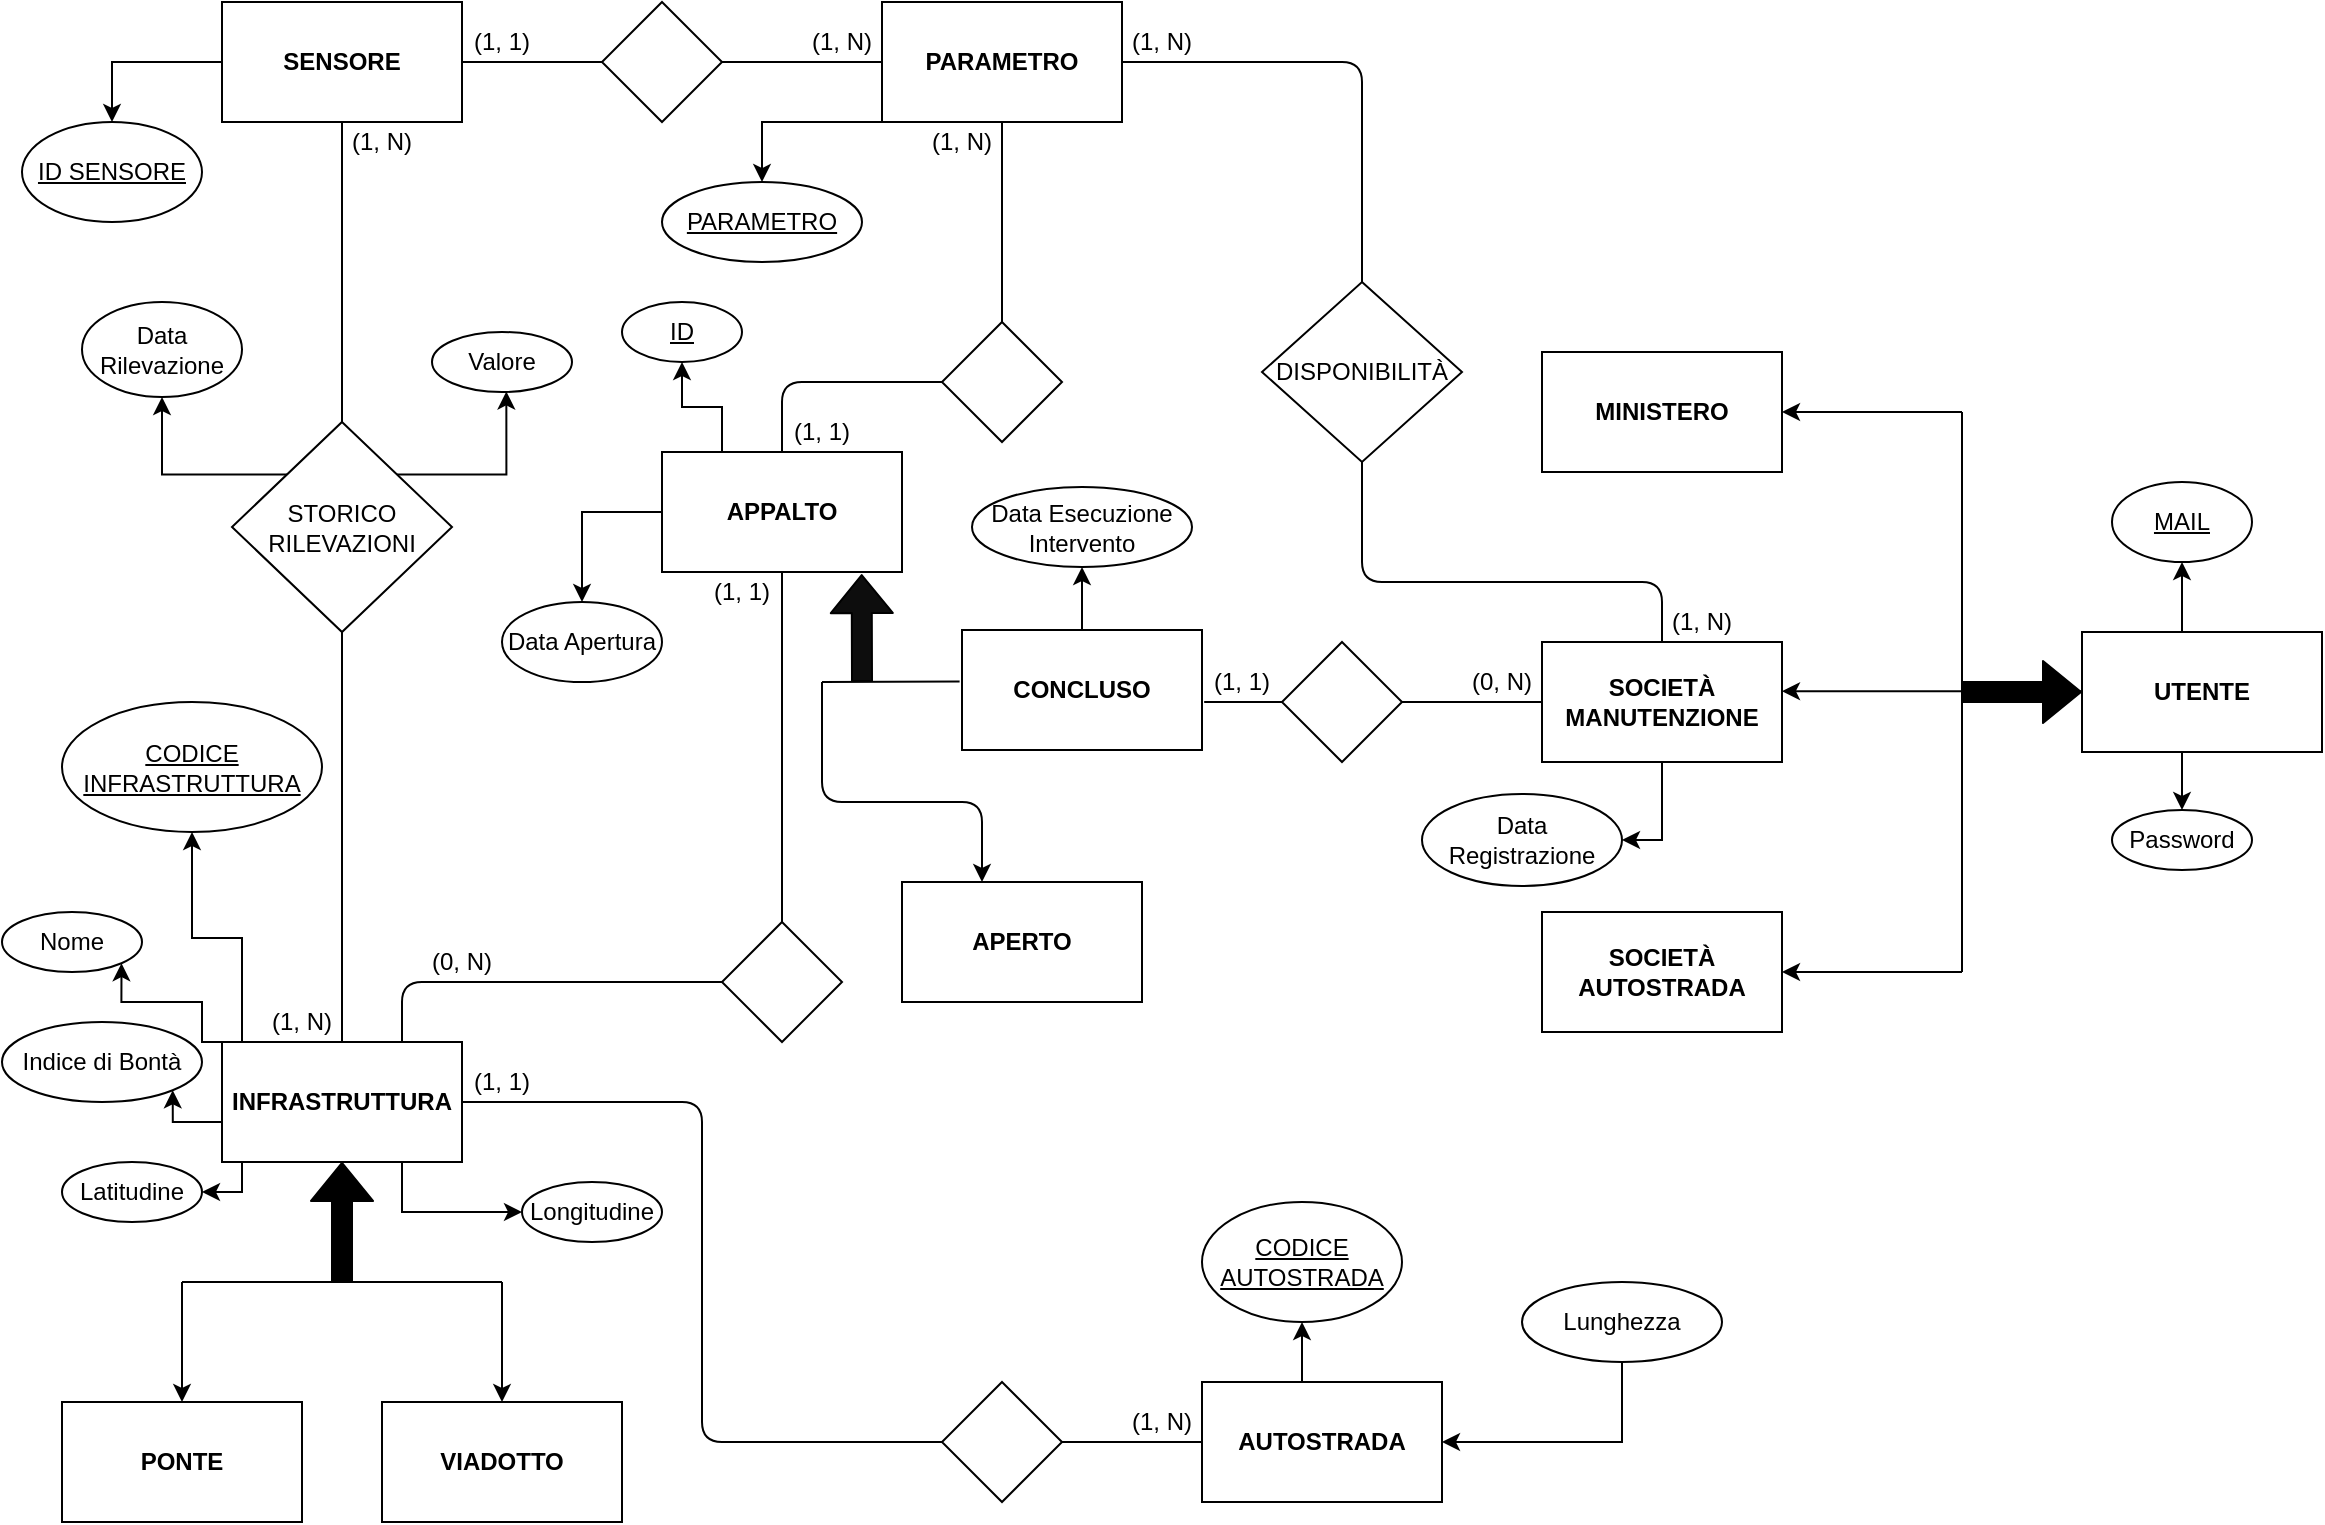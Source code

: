 <mxfile version="14.6.13" type="device"><diagram id="R2lEEEUBdFMjLlhIrx00" name="Page-1"><mxGraphModel dx="1955" dy="1014" grid="1" gridSize="10" guides="1" tooltips="1" connect="1" arrows="1" fold="1" page="1" pageScale="1" pageWidth="1169" pageHeight="827" math="0" shadow="0" extFonts="Permanent Marker^https://fonts.googleapis.com/css?family=Permanent+Marker"><root><mxCell id="0"/><mxCell id="1" parent="0"/><mxCell id="ARgTO1HJtI1dzQrFU6CF-13" style="edgeStyle=orthogonalEdgeStyle;rounded=0;orthogonalLoop=1;jettySize=auto;html=1;exitX=0;exitY=0;exitDx=0;exitDy=0;entryX=1;entryY=1;entryDx=0;entryDy=0;" parent="1" source="DTdCCOLke4MYshlRXtkn-2" target="ARgTO1HJtI1dzQrFU6CF-9" edge="1"><mxGeometry relative="1" as="geometry"><Array as="points"><mxPoint x="100" y="560"/><mxPoint x="100" y="540"/><mxPoint x="60" y="540"/></Array></mxGeometry></mxCell><mxCell id="ARgTO1HJtI1dzQrFU6CF-14" style="edgeStyle=orthogonalEdgeStyle;rounded=0;orthogonalLoop=1;jettySize=auto;html=1;exitX=0;exitY=0.25;exitDx=0;exitDy=0;entryX=1;entryY=1;entryDx=0;entryDy=0;" parent="1" source="DTdCCOLke4MYshlRXtkn-2" target="ARgTO1HJtI1dzQrFU6CF-10" edge="1"><mxGeometry relative="1" as="geometry"><Array as="points"><mxPoint x="110" y="600"/><mxPoint x="85" y="600"/></Array></mxGeometry></mxCell><mxCell id="ARgTO1HJtI1dzQrFU6CF-15" style="edgeStyle=orthogonalEdgeStyle;rounded=0;orthogonalLoop=1;jettySize=auto;html=1;exitX=0;exitY=1;exitDx=0;exitDy=0;entryX=1;entryY=0.5;entryDx=0;entryDy=0;" parent="1" source="DTdCCOLke4MYshlRXtkn-2" target="ARgTO1HJtI1dzQrFU6CF-12" edge="1"><mxGeometry relative="1" as="geometry"><Array as="points"><mxPoint x="120" y="620"/><mxPoint x="120" y="635"/></Array></mxGeometry></mxCell><mxCell id="ARgTO1HJtI1dzQrFU6CF-16" style="edgeStyle=orthogonalEdgeStyle;rounded=0;orthogonalLoop=1;jettySize=auto;html=1;exitX=0.75;exitY=1;exitDx=0;exitDy=0;entryX=0;entryY=0.5;entryDx=0;entryDy=0;" parent="1" source="DTdCCOLke4MYshlRXtkn-2" target="ARgTO1HJtI1dzQrFU6CF-11" edge="1"><mxGeometry relative="1" as="geometry"/></mxCell><mxCell id="ARgTO1HJtI1dzQrFU6CF-19" style="edgeStyle=orthogonalEdgeStyle;rounded=0;orthogonalLoop=1;jettySize=auto;html=1;exitX=0.25;exitY=0;exitDx=0;exitDy=0;entryX=0.5;entryY=1;entryDx=0;entryDy=0;" parent="1" source="DTdCCOLke4MYshlRXtkn-2" target="ARgTO1HJtI1dzQrFU6CF-17" edge="1"><mxGeometry relative="1" as="geometry"><Array as="points"><mxPoint x="120" y="560"/><mxPoint x="120" y="508"/><mxPoint x="95" y="508"/></Array></mxGeometry></mxCell><mxCell id="DTdCCOLke4MYshlRXtkn-2" value="" style="rounded=0;whiteSpace=wrap;html=1;" parent="1" vertex="1"><mxGeometry x="110" y="560" width="120" height="60" as="geometry"/></mxCell><mxCell id="DTdCCOLke4MYshlRXtkn-5" value="&lt;b&gt;INFRASTRUTTURA&lt;/b&gt;" style="text;html=1;strokeColor=none;fillColor=none;align=center;verticalAlign=middle;whiteSpace=wrap;rounded=0;comic=0;" parent="1" vertex="1"><mxGeometry x="110" y="580" width="120" height="20" as="geometry"/></mxCell><mxCell id="DTdCCOLke4MYshlRXtkn-6" value="" style="shape=flexArrow;endArrow=classic;html=1;entryX=0.5;entryY=1;entryDx=0;entryDy=0;fillColor=#000000;" parent="1" target="DTdCCOLke4MYshlRXtkn-2" edge="1"><mxGeometry width="50" height="50" relative="1" as="geometry"><mxPoint x="170" y="680" as="sourcePoint"/><mxPoint x="180" y="680" as="targetPoint"/></mxGeometry></mxCell><mxCell id="DTdCCOLke4MYshlRXtkn-7" value="" style="endArrow=none;html=1;fillColor=#000000;" parent="1" edge="1"><mxGeometry width="50" height="50" relative="1" as="geometry"><mxPoint x="90" y="680" as="sourcePoint"/><mxPoint x="250" y="680" as="targetPoint"/></mxGeometry></mxCell><mxCell id="DTdCCOLke4MYshlRXtkn-8" value="" style="endArrow=classic;html=1;fillColor=#000000;" parent="1" edge="1"><mxGeometry width="50" height="50" relative="1" as="geometry"><mxPoint x="90" y="680" as="sourcePoint"/><mxPoint x="90" y="740" as="targetPoint"/></mxGeometry></mxCell><mxCell id="DTdCCOLke4MYshlRXtkn-9" value="" style="endArrow=classic;html=1;fillColor=#000000;" parent="1" edge="1"><mxGeometry width="50" height="50" relative="1" as="geometry"><mxPoint x="250" y="680" as="sourcePoint"/><mxPoint x="250" y="740" as="targetPoint"/></mxGeometry></mxCell><mxCell id="DTdCCOLke4MYshlRXtkn-10" value="" style="rounded=0;whiteSpace=wrap;html=1;comic=0;" parent="1" vertex="1"><mxGeometry x="30" y="740" width="120" height="60" as="geometry"/></mxCell><mxCell id="DTdCCOLke4MYshlRXtkn-11" value="&lt;b&gt;PONTE&lt;/b&gt;" style="text;html=1;strokeColor=none;fillColor=none;align=center;verticalAlign=middle;whiteSpace=wrap;rounded=0;comic=0;" parent="1" vertex="1"><mxGeometry x="60" y="755" width="60" height="30" as="geometry"/></mxCell><mxCell id="DTdCCOLke4MYshlRXtkn-12" value="" style="rounded=0;whiteSpace=wrap;html=1;comic=0;" parent="1" vertex="1"><mxGeometry x="190" y="740" width="120" height="60" as="geometry"/></mxCell><mxCell id="DTdCCOLke4MYshlRXtkn-13" value="&lt;b&gt;VIADOTTO&lt;/b&gt;" style="text;html=1;strokeColor=none;fillColor=none;align=center;verticalAlign=middle;whiteSpace=wrap;rounded=0;comic=0;" parent="1" vertex="1"><mxGeometry x="220" y="755" width="60" height="30" as="geometry"/></mxCell><mxCell id="ARgTO1HJtI1dzQrFU6CF-31" style="edgeStyle=orthogonalEdgeStyle;rounded=0;orthogonalLoop=1;jettySize=auto;html=1;exitX=0.5;exitY=0;exitDx=0;exitDy=0;entryX=0.5;entryY=1;entryDx=0;entryDy=0;" parent="1" source="DTdCCOLke4MYshlRXtkn-17" target="ARgTO1HJtI1dzQrFU6CF-29" edge="1"><mxGeometry relative="1" as="geometry"/></mxCell><mxCell id="ARgTO1HJtI1dzQrFU6CF-32" style="edgeStyle=orthogonalEdgeStyle;rounded=0;orthogonalLoop=1;jettySize=auto;html=1;exitX=0.5;exitY=1;exitDx=0;exitDy=0;entryX=0.5;entryY=0;entryDx=0;entryDy=0;" parent="1" source="DTdCCOLke4MYshlRXtkn-17" target="ARgTO1HJtI1dzQrFU6CF-30" edge="1"><mxGeometry relative="1" as="geometry"/></mxCell><mxCell id="DTdCCOLke4MYshlRXtkn-17" value="" style="rounded=0;whiteSpace=wrap;html=1;" parent="1" vertex="1"><mxGeometry x="1040" y="355" width="120" height="60" as="geometry"/></mxCell><mxCell id="DTdCCOLke4MYshlRXtkn-18" value="&lt;b&gt;UTENTE&lt;/b&gt;" style="text;html=1;strokeColor=none;fillColor=none;align=center;verticalAlign=middle;whiteSpace=wrap;rounded=0;comic=0;" parent="1" vertex="1"><mxGeometry x="1040" y="375" width="120" height="20" as="geometry"/></mxCell><mxCell id="DTdCCOLke4MYshlRXtkn-19" value="" style="shape=flexArrow;endArrow=classic;html=1;entryX=0;entryY=0.5;entryDx=0;entryDy=0;fillColor=#000000;" parent="1" target="DTdCCOLke4MYshlRXtkn-18" edge="1"><mxGeometry width="50" height="50" relative="1" as="geometry"><mxPoint x="980" y="385" as="sourcePoint"/><mxPoint x="1110" y="475" as="targetPoint"/></mxGeometry></mxCell><mxCell id="ARgTO1HJtI1dzQrFU6CF-34" style="edgeStyle=orthogonalEdgeStyle;rounded=0;orthogonalLoop=1;jettySize=auto;html=1;exitX=0.5;exitY=1;exitDx=0;exitDy=0;entryX=1;entryY=0.5;entryDx=0;entryDy=0;" parent="1" source="DTdCCOLke4MYshlRXtkn-23" target="ARgTO1HJtI1dzQrFU6CF-33" edge="1"><mxGeometry relative="1" as="geometry"/></mxCell><mxCell id="DTdCCOLke4MYshlRXtkn-23" value="" style="rounded=0;whiteSpace=wrap;html=1;comic=0;" parent="1" vertex="1"><mxGeometry x="770" y="360" width="120" height="60" as="geometry"/></mxCell><mxCell id="DTdCCOLke4MYshlRXtkn-24" value="&lt;div&gt;&lt;b&gt;SOCIETÀ&lt;/b&gt;&lt;/div&gt;&lt;div&gt;&lt;b&gt;MANUTENZIONE&lt;br&gt;&lt;/b&gt;&lt;/div&gt;" style="text;html=1;strokeColor=none;fillColor=none;align=center;verticalAlign=middle;whiteSpace=wrap;rounded=0;comic=0;" parent="1" vertex="1"><mxGeometry x="775" y="375" width="110" height="30" as="geometry"/></mxCell><mxCell id="DTdCCOLke4MYshlRXtkn-25" value="" style="rounded=0;whiteSpace=wrap;html=1;comic=0;" parent="1" vertex="1"><mxGeometry x="770" y="215" width="120" height="60" as="geometry"/></mxCell><mxCell id="DTdCCOLke4MYshlRXtkn-26" value="&lt;b&gt;MINISTERO&lt;/b&gt;" style="text;html=1;strokeColor=none;fillColor=none;align=center;verticalAlign=middle;whiteSpace=wrap;rounded=0;comic=0;" parent="1" vertex="1"><mxGeometry x="800" y="230" width="60" height="30" as="geometry"/></mxCell><mxCell id="DTdCCOLke4MYshlRXtkn-28" value="" style="rounded=0;whiteSpace=wrap;html=1;comic=0;" parent="1" vertex="1"><mxGeometry x="770" y="495" width="120" height="60" as="geometry"/></mxCell><mxCell id="DTdCCOLke4MYshlRXtkn-29" value="&lt;div&gt;&lt;b&gt;SOCIETÀ&lt;/b&gt;&lt;/div&gt;&lt;div&gt;&lt;b&gt;AUTOSTRADA&lt;br&gt;&lt;/b&gt;&lt;/div&gt;" style="text;html=1;strokeColor=none;fillColor=none;align=center;verticalAlign=middle;whiteSpace=wrap;rounded=0;comic=0;" parent="1" vertex="1"><mxGeometry x="790" y="510" width="80" height="30" as="geometry"/></mxCell><mxCell id="ARgTO1HJtI1dzQrFU6CF-23" style="edgeStyle=orthogonalEdgeStyle;rounded=0;orthogonalLoop=1;jettySize=auto;html=1;exitX=0.25;exitY=0;exitDx=0;exitDy=0;entryX=0.5;entryY=1;entryDx=0;entryDy=0;" parent="1" source="DTdCCOLke4MYshlRXtkn-31" target="ARgTO1HJtI1dzQrFU6CF-22" edge="1"><mxGeometry relative="1" as="geometry"/></mxCell><mxCell id="MuZJ8Xw1Ypd4uIBQaqH0-1" style="edgeStyle=orthogonalEdgeStyle;rounded=0;orthogonalLoop=1;jettySize=auto;html=1;exitX=0;exitY=0.5;exitDx=0;exitDy=0;entryX=0.5;entryY=0;entryDx=0;entryDy=0;" edge="1" parent="1" source="DTdCCOLke4MYshlRXtkn-31" target="ARgTO1HJtI1dzQrFU6CF-20"><mxGeometry relative="1" as="geometry"/></mxCell><mxCell id="DTdCCOLke4MYshlRXtkn-31" value="&lt;b&gt;APPALTO&lt;/b&gt;" style="rounded=0;whiteSpace=wrap;html=1;comic=0;" parent="1" vertex="1"><mxGeometry x="330" y="265" width="120" height="60" as="geometry"/></mxCell><mxCell id="ARgTO1HJtI1dzQrFU6CF-36" style="edgeStyle=orthogonalEdgeStyle;rounded=0;orthogonalLoop=1;jettySize=auto;html=1;exitX=0.5;exitY=0;exitDx=0;exitDy=0;entryX=0.5;entryY=1;entryDx=0;entryDy=0;" parent="1" source="DTdCCOLke4MYshlRXtkn-34" target="ARgTO1HJtI1dzQrFU6CF-35" edge="1"><mxGeometry relative="1" as="geometry"/></mxCell><mxCell id="DTdCCOLke4MYshlRXtkn-34" value="" style="rounded=0;whiteSpace=wrap;html=1;comic=0;" parent="1" vertex="1"><mxGeometry x="600" y="730" width="120" height="60" as="geometry"/></mxCell><mxCell id="DTdCCOLke4MYshlRXtkn-35" value="&lt;b&gt;AUTOSTRADA&lt;/b&gt;" style="text;html=1;strokeColor=none;fillColor=none;align=center;verticalAlign=middle;whiteSpace=wrap;rounded=0;comic=0;" parent="1" vertex="1"><mxGeometry x="630" y="745" width="60" height="30" as="geometry"/></mxCell><mxCell id="DTdCCOLke4MYshlRXtkn-36" value="" style="rhombus;whiteSpace=wrap;html=1;rounded=0;comic=0;" parent="1" vertex="1"><mxGeometry x="470" y="730" width="60" height="60" as="geometry"/></mxCell><mxCell id="DTdCCOLke4MYshlRXtkn-37" value="" style="endArrow=none;html=1;fillColor=#000000;exitX=1;exitY=0.5;exitDx=0;exitDy=0;entryX=0;entryY=0.5;entryDx=0;entryDy=0;" parent="1" source="DTdCCOLke4MYshlRXtkn-5" target="DTdCCOLke4MYshlRXtkn-36" edge="1"><mxGeometry width="50" height="50" relative="1" as="geometry"><mxPoint x="270" y="530" as="sourcePoint"/><mxPoint x="320" y="480" as="targetPoint"/><Array as="points"><mxPoint x="350" y="590"/><mxPoint x="350" y="760"/></Array></mxGeometry></mxCell><mxCell id="DTdCCOLke4MYshlRXtkn-38" value="" style="endArrow=none;html=1;fillColor=#000000;entryX=0;entryY=0.5;entryDx=0;entryDy=0;" parent="1" edge="1"><mxGeometry width="50" height="50" relative="1" as="geometry"><mxPoint x="530" y="760" as="sourcePoint"/><mxPoint x="600" y="760" as="targetPoint"/></mxGeometry></mxCell><mxCell id="DTdCCOLke4MYshlRXtkn-39" value="(1, 1)" style="text;html=1;strokeColor=none;fillColor=none;align=center;verticalAlign=middle;whiteSpace=wrap;rounded=0;comic=0;" parent="1" vertex="1"><mxGeometry x="230" y="570" width="40" height="20" as="geometry"/></mxCell><mxCell id="DTdCCOLke4MYshlRXtkn-40" value="(1, N)" style="text;html=1;strokeColor=none;fillColor=none;align=center;verticalAlign=middle;whiteSpace=wrap;rounded=0;comic=0;" parent="1" vertex="1"><mxGeometry x="560" y="740" width="40" height="20" as="geometry"/></mxCell><mxCell id="ARgTO1HJtI1dzQrFU6CF-28" style="edgeStyle=orthogonalEdgeStyle;rounded=0;orthogonalLoop=1;jettySize=auto;html=1;exitX=0;exitY=1;exitDx=0;exitDy=0;entryX=0.5;entryY=0;entryDx=0;entryDy=0;" parent="1" source="DTdCCOLke4MYshlRXtkn-43" target="ARgTO1HJtI1dzQrFU6CF-26" edge="1"><mxGeometry relative="1" as="geometry"><Array as="points"><mxPoint x="380" y="100"/></Array></mxGeometry></mxCell><mxCell id="DTdCCOLke4MYshlRXtkn-43" value="&lt;b&gt;PARAMETRO&lt;/b&gt;" style="rounded=0;whiteSpace=wrap;html=1;comic=0;" parent="1" vertex="1"><mxGeometry x="440" y="40" width="120" height="60" as="geometry"/></mxCell><mxCell id="DTdCCOLke4MYshlRXtkn-51" value="" style="rhombus;whiteSpace=wrap;html=1;rounded=0;comic=0;" parent="1" vertex="1"><mxGeometry x="470" y="200" width="60" height="60" as="geometry"/></mxCell><mxCell id="DTdCCOLke4MYshlRXtkn-56" value="" style="rhombus;whiteSpace=wrap;html=1;rounded=0;comic=0;" parent="1" vertex="1"><mxGeometry x="640" y="360" width="60" height="60" as="geometry"/></mxCell><mxCell id="DTdCCOLke4MYshlRXtkn-57" value="" style="endArrow=none;html=1;fillColor=#000000;exitX=1.009;exitY=0.6;exitDx=0;exitDy=0;entryX=0;entryY=0.5;entryDx=0;entryDy=0;exitPerimeter=0;" parent="1" source="MuZJ8Xw1Ypd4uIBQaqH0-7" target="DTdCCOLke4MYshlRXtkn-56" edge="1"><mxGeometry width="50" height="50" relative="1" as="geometry"><mxPoint x="590" y="394" as="sourcePoint"/><mxPoint x="680" y="284" as="targetPoint"/></mxGeometry></mxCell><mxCell id="DTdCCOLke4MYshlRXtkn-59" value="(1, 1)" style="text;html=1;strokeColor=none;fillColor=none;align=center;verticalAlign=middle;whiteSpace=wrap;rounded=0;comic=0;" parent="1" vertex="1"><mxGeometry x="600" y="370" width="40" height="20" as="geometry"/></mxCell><mxCell id="DTdCCOLke4MYshlRXtkn-60" value="(0, N)" style="text;html=1;strokeColor=none;fillColor=none;align=center;verticalAlign=middle;whiteSpace=wrap;rounded=0;comic=0;" parent="1" vertex="1"><mxGeometry x="730" y="370" width="40" height="20" as="geometry"/></mxCell><mxCell id="DTdCCOLke4MYshlRXtkn-72" value="" style="endArrow=none;html=1;fillColor=#000000;" parent="1" edge="1"><mxGeometry width="50" height="50" relative="1" as="geometry"><mxPoint x="980" y="525" as="sourcePoint"/><mxPoint x="980" y="245" as="targetPoint"/></mxGeometry></mxCell><mxCell id="DTdCCOLke4MYshlRXtkn-73" value="" style="endArrow=classic;html=1;fillColor=#000000;" parent="1" edge="1"><mxGeometry width="50" height="50" relative="1" as="geometry"><mxPoint x="980" y="525" as="sourcePoint"/><mxPoint x="890" y="525" as="targetPoint"/></mxGeometry></mxCell><mxCell id="DTdCCOLke4MYshlRXtkn-74" value="" style="endArrow=classic;html=1;fillColor=#000000;" parent="1" edge="1"><mxGeometry width="50" height="50" relative="1" as="geometry"><mxPoint x="1040" y="384.58" as="sourcePoint"/><mxPoint x="890" y="384.58" as="targetPoint"/></mxGeometry></mxCell><mxCell id="DTdCCOLke4MYshlRXtkn-75" value="" style="endArrow=classic;html=1;fillColor=#000000;entryX=1;entryY=0.5;entryDx=0;entryDy=0;" parent="1" target="DTdCCOLke4MYshlRXtkn-25" edge="1"><mxGeometry width="50" height="50" relative="1" as="geometry"><mxPoint x="980" y="245" as="sourcePoint"/><mxPoint x="891" y="225" as="targetPoint"/></mxGeometry></mxCell><mxCell id="DTdCCOLke4MYshlRXtkn-83" value="" style="endArrow=none;html=1;fillColor=#000000;entryX=0.5;entryY=1;entryDx=0;entryDy=0;exitX=0.5;exitY=0;exitDx=0;exitDy=0;" parent="1" source="DTdCCOLke4MYshlRXtkn-51" target="DTdCCOLke4MYshlRXtkn-43" edge="1"><mxGeometry width="50" height="50" relative="1" as="geometry"><mxPoint x="300" y="270" as="sourcePoint"/><mxPoint x="350" y="220" as="targetPoint"/></mxGeometry></mxCell><mxCell id="DTdCCOLke4MYshlRXtkn-84" value="" style="endArrow=none;html=1;fillColor=#000000;exitX=0.5;exitY=0;exitDx=0;exitDy=0;entryX=0;entryY=0.5;entryDx=0;entryDy=0;" parent="1" source="DTdCCOLke4MYshlRXtkn-31" edge="1" target="DTdCCOLke4MYshlRXtkn-51"><mxGeometry width="50" height="50" relative="1" as="geometry"><mxPoint x="499.66" y="260" as="sourcePoint"/><mxPoint x="500" y="260" as="targetPoint"/><Array as="points"><mxPoint x="390" y="230"/></Array></mxGeometry></mxCell><mxCell id="DTdCCOLke4MYshlRXtkn-85" value="" style="rhombus;whiteSpace=wrap;html=1;rounded=0;comic=0;" parent="1" vertex="1"><mxGeometry x="630" y="180" width="100" height="90" as="geometry"/></mxCell><mxCell id="DTdCCOLke4MYshlRXtkn-90" value="" style="endArrow=none;html=1;fillColor=#000000;exitX=1;exitY=0.5;exitDx=0;exitDy=0;entryX=0.5;entryY=0;entryDx=0;entryDy=0;" parent="1" source="DTdCCOLke4MYshlRXtkn-43" target="DTdCCOLke4MYshlRXtkn-85" edge="1"><mxGeometry width="50" height="50" relative="1" as="geometry"><mxPoint x="710" y="160" as="sourcePoint"/><mxPoint x="760" y="110" as="targetPoint"/><Array as="points"><mxPoint x="680" y="70"/></Array></mxGeometry></mxCell><mxCell id="DTdCCOLke4MYshlRXtkn-91" value="" style="endArrow=none;html=1;fillColor=#000000;exitX=0.5;exitY=1;exitDx=0;exitDy=0;entryX=0.5;entryY=0;entryDx=0;entryDy=0;" parent="1" source="DTdCCOLke4MYshlRXtkn-85" target="DTdCCOLke4MYshlRXtkn-23" edge="1"><mxGeometry width="50" height="50" relative="1" as="geometry"><mxPoint x="800" y="190" as="sourcePoint"/><mxPoint x="850" y="140" as="targetPoint"/><Array as="points"><mxPoint x="680" y="330"/><mxPoint x="830" y="330"/></Array></mxGeometry></mxCell><mxCell id="DTdCCOLke4MYshlRXtkn-92" value="" style="rhombus;whiteSpace=wrap;html=1;rounded=0;comic=0;" parent="1" vertex="1"><mxGeometry x="360" y="500" width="60" height="60" as="geometry"/></mxCell><mxCell id="DTdCCOLke4MYshlRXtkn-93" value="" style="endArrow=none;html=1;fillColor=#000000;entryX=0.5;entryY=1;entryDx=0;entryDy=0;exitX=0.5;exitY=0;exitDx=0;exitDy=0;" parent="1" source="DTdCCOLke4MYshlRXtkn-92" target="DTdCCOLke4MYshlRXtkn-31" edge="1"><mxGeometry width="50" height="50" relative="1" as="geometry"><mxPoint x="360" y="610" as="sourcePoint"/><mxPoint x="410" y="560" as="targetPoint"/></mxGeometry></mxCell><mxCell id="DTdCCOLke4MYshlRXtkn-94" value="" style="endArrow=none;html=1;fillColor=#000000;entryX=0;entryY=0.5;entryDx=0;entryDy=0;exitX=0.75;exitY=0;exitDx=0;exitDy=0;" parent="1" source="DTdCCOLke4MYshlRXtkn-2" target="DTdCCOLke4MYshlRXtkn-92" edge="1"><mxGeometry width="50" height="50" relative="1" as="geometry"><mxPoint x="400" y="630" as="sourcePoint"/><mxPoint x="450" y="580" as="targetPoint"/><Array as="points"><mxPoint x="200" y="530"/></Array></mxGeometry></mxCell><mxCell id="DTdCCOLke4MYshlRXtkn-95" value="DISPONIBILITÀ" style="text;html=1;strokeColor=none;fillColor=none;align=center;verticalAlign=middle;whiteSpace=wrap;rounded=0;comic=0;" parent="1" vertex="1"><mxGeometry x="660" y="215" width="40" height="20" as="geometry"/></mxCell><mxCell id="DTdCCOLke4MYshlRXtkn-96" value="(1, 1)" style="text;html=1;strokeColor=none;fillColor=none;align=center;verticalAlign=middle;whiteSpace=wrap;rounded=0;comic=0;" parent="1" vertex="1"><mxGeometry x="350" y="325" width="40" height="20" as="geometry"/></mxCell><mxCell id="DTdCCOLke4MYshlRXtkn-97" value="(0, N)" style="text;html=1;strokeColor=none;fillColor=none;align=center;verticalAlign=middle;whiteSpace=wrap;rounded=0;comic=0;" parent="1" vertex="1"><mxGeometry x="210" y="510" width="40" height="20" as="geometry"/></mxCell><mxCell id="DTdCCOLke4MYshlRXtkn-98" value="(1, N)" style="text;html=1;strokeColor=none;fillColor=none;align=center;verticalAlign=middle;whiteSpace=wrap;rounded=0;comic=0;" parent="1" vertex="1"><mxGeometry x="130" y="540" width="40" height="20" as="geometry"/></mxCell><mxCell id="DTdCCOLke4MYshlRXtkn-101" value="(1, N)" style="text;html=1;strokeColor=none;fillColor=none;align=center;verticalAlign=middle;whiteSpace=wrap;rounded=0;comic=0;" parent="1" vertex="1"><mxGeometry x="400" y="50" width="40" height="20" as="geometry"/></mxCell><mxCell id="DTdCCOLke4MYshlRXtkn-102" value="(1, N)" style="text;html=1;strokeColor=none;fillColor=none;align=center;verticalAlign=middle;whiteSpace=wrap;rounded=0;comic=0;" parent="1" vertex="1"><mxGeometry x="460" y="100" width="40" height="20" as="geometry"/></mxCell><mxCell id="DTdCCOLke4MYshlRXtkn-103" value="(1, N)" style="text;html=1;strokeColor=none;fillColor=none;align=center;verticalAlign=middle;whiteSpace=wrap;rounded=0;comic=0;" parent="1" vertex="1"><mxGeometry x="560" y="50" width="40" height="20" as="geometry"/></mxCell><mxCell id="DTdCCOLke4MYshlRXtkn-104" value="(1, 1)" style="text;html=1;strokeColor=none;fillColor=none;align=center;verticalAlign=middle;whiteSpace=wrap;rounded=0;comic=0;" parent="1" vertex="1"><mxGeometry x="390" y="245" width="40" height="20" as="geometry"/></mxCell><mxCell id="DTdCCOLke4MYshlRXtkn-105" value="(1, N)" style="text;html=1;strokeColor=none;fillColor=none;align=center;verticalAlign=middle;whiteSpace=wrap;rounded=0;comic=0;" parent="1" vertex="1"><mxGeometry x="830" y="340" width="40" height="20" as="geometry"/></mxCell><mxCell id="DTdCCOLke4MYshlRXtkn-107" value="" style="endArrow=none;html=1;fillColor=#000000;entryX=0;entryY=0.5;entryDx=0;entryDy=0;exitX=1;exitY=0.5;exitDx=0;exitDy=0;" parent="1" source="DTdCCOLke4MYshlRXtkn-56" target="DTdCCOLke4MYshlRXtkn-23" edge="1"><mxGeometry width="50" height="50" relative="1" as="geometry"><mxPoint x="650" y="510" as="sourcePoint"/><mxPoint x="700" y="460" as="targetPoint"/></mxGeometry></mxCell><mxCell id="ARgTO1HJtI1dzQrFU6CF-7" style="edgeStyle=orthogonalEdgeStyle;rounded=0;orthogonalLoop=1;jettySize=auto;html=1;exitX=0;exitY=0;exitDx=0;exitDy=0;entryX=0.5;entryY=1;entryDx=0;entryDy=0;" parent="1" source="DTdCCOLke4MYshlRXtkn-108" target="ARgTO1HJtI1dzQrFU6CF-6" edge="1"><mxGeometry relative="1" as="geometry"><Array as="points"><mxPoint x="80" y="276"/></Array></mxGeometry></mxCell><mxCell id="ARgTO1HJtI1dzQrFU6CF-8" style="edgeStyle=orthogonalEdgeStyle;rounded=0;orthogonalLoop=1;jettySize=auto;html=1;exitX=1;exitY=0;exitDx=0;exitDy=0;entryX=0.531;entryY=0.991;entryDx=0;entryDy=0;entryPerimeter=0;" parent="1" source="DTdCCOLke4MYshlRXtkn-108" target="ARgTO1HJtI1dzQrFU6CF-5" edge="1"><mxGeometry relative="1" as="geometry"><Array as="points"><mxPoint x="252" y="276"/></Array></mxGeometry></mxCell><mxCell id="DTdCCOLke4MYshlRXtkn-108" value="" style="rhombus;whiteSpace=wrap;html=1;rounded=0;comic=0;" parent="1" vertex="1"><mxGeometry x="115" y="250" width="110" height="105" as="geometry"/></mxCell><mxCell id="DTdCCOLke4MYshlRXtkn-109" value="STORICO&lt;br&gt;RILEVAZIONI" style="text;html=1;strokeColor=none;fillColor=none;align=center;verticalAlign=middle;whiteSpace=wrap;rounded=0;comic=0;" parent="1" vertex="1"><mxGeometry x="150" y="292.5" width="40" height="20" as="geometry"/></mxCell><mxCell id="DTdCCOLke4MYshlRXtkn-112" value="" style="endArrow=none;html=1;fillColor=#000000;entryX=0.5;entryY=1;entryDx=0;entryDy=0;exitX=0.5;exitY=0;exitDx=0;exitDy=0;" parent="1" source="DTdCCOLke4MYshlRXtkn-2" target="DTdCCOLke4MYshlRXtkn-108" edge="1"><mxGeometry width="50" height="50" relative="1" as="geometry"><mxPoint x="230" y="420" as="sourcePoint"/><mxPoint x="280" y="370" as="targetPoint"/></mxGeometry></mxCell><mxCell id="ARgTO1HJtI1dzQrFU6CF-5" value="Valore" style="ellipse;whiteSpace=wrap;html=1;align=center;" parent="1" vertex="1"><mxGeometry x="215" y="205" width="70" height="30" as="geometry"/></mxCell><mxCell id="ARgTO1HJtI1dzQrFU6CF-6" value="Data Rilevazione" style="ellipse;whiteSpace=wrap;html=1;align=center;" parent="1" vertex="1"><mxGeometry x="40" y="190" width="80" height="47.5" as="geometry"/></mxCell><mxCell id="ARgTO1HJtI1dzQrFU6CF-9" value="Nome" style="ellipse;whiteSpace=wrap;html=1;align=center;" parent="1" vertex="1"><mxGeometry y="495" width="70" height="30" as="geometry"/></mxCell><mxCell id="ARgTO1HJtI1dzQrFU6CF-10" value="Indice di Bontà" style="ellipse;whiteSpace=wrap;html=1;align=center;" parent="1" vertex="1"><mxGeometry y="550" width="100" height="40" as="geometry"/></mxCell><mxCell id="ARgTO1HJtI1dzQrFU6CF-11" value="Longitudine" style="ellipse;whiteSpace=wrap;html=1;align=center;" parent="1" vertex="1"><mxGeometry x="260" y="630" width="70" height="30" as="geometry"/></mxCell><mxCell id="ARgTO1HJtI1dzQrFU6CF-12" value="Latitudine" style="ellipse;whiteSpace=wrap;html=1;align=center;" parent="1" vertex="1"><mxGeometry x="30" y="620" width="70" height="30" as="geometry"/></mxCell><mxCell id="ARgTO1HJtI1dzQrFU6CF-17" value="CODICE INFRASTRUTTURA" style="ellipse;whiteSpace=wrap;html=1;align=center;fontStyle=4;" parent="1" vertex="1"><mxGeometry x="30" y="390" width="130" height="65" as="geometry"/></mxCell><mxCell id="ARgTO1HJtI1dzQrFU6CF-20" value="Data Apertura" style="ellipse;whiteSpace=wrap;html=1;align=center;" parent="1" vertex="1"><mxGeometry x="250" y="340" width="80" height="40" as="geometry"/></mxCell><mxCell id="ARgTO1HJtI1dzQrFU6CF-22" value="ID" style="ellipse;whiteSpace=wrap;html=1;align=center;fontStyle=4;" parent="1" vertex="1"><mxGeometry x="310" y="190" width="60" height="30" as="geometry"/></mxCell><mxCell id="ARgTO1HJtI1dzQrFU6CF-26" value="PARAMETRO" style="ellipse;whiteSpace=wrap;html=1;align=center;fontStyle=4;" parent="1" vertex="1"><mxGeometry x="330" y="130" width="100" height="40" as="geometry"/></mxCell><mxCell id="ARgTO1HJtI1dzQrFU6CF-29" value="MAIL" style="ellipse;whiteSpace=wrap;html=1;align=center;fontStyle=4;" parent="1" vertex="1"><mxGeometry x="1055" y="280" width="70" height="40" as="geometry"/></mxCell><mxCell id="ARgTO1HJtI1dzQrFU6CF-30" value="Password" style="ellipse;whiteSpace=wrap;html=1;align=center;" parent="1" vertex="1"><mxGeometry x="1055" y="444" width="70" height="30" as="geometry"/></mxCell><mxCell id="ARgTO1HJtI1dzQrFU6CF-33" value="Data Registrazione" style="ellipse;whiteSpace=wrap;html=1;align=center;" parent="1" vertex="1"><mxGeometry x="710" y="436" width="100" height="46" as="geometry"/></mxCell><mxCell id="ARgTO1HJtI1dzQrFU6CF-35" value="CODICE AUTOSTRADA" style="ellipse;whiteSpace=wrap;html=1;align=center;fontStyle=4;" parent="1" vertex="1"><mxGeometry x="600" y="640" width="100" height="60" as="geometry"/></mxCell><mxCell id="ARgTO1HJtI1dzQrFU6CF-38" style="edgeStyle=orthogonalEdgeStyle;rounded=0;orthogonalLoop=1;jettySize=auto;html=1;exitX=0.5;exitY=1;exitDx=0;exitDy=0;entryX=1;entryY=0.5;entryDx=0;entryDy=0;" parent="1" source="ARgTO1HJtI1dzQrFU6CF-37" target="DTdCCOLke4MYshlRXtkn-34" edge="1"><mxGeometry relative="1" as="geometry"/></mxCell><mxCell id="ARgTO1HJtI1dzQrFU6CF-37" value="Lunghezza" style="ellipse;whiteSpace=wrap;html=1;align=center;" parent="1" vertex="1"><mxGeometry x="760" y="680" width="100" height="40" as="geometry"/></mxCell><mxCell id="sMt4XVGwXk2Z-iClsOvt-2" value="&lt;b&gt;SENSORE&lt;/b&gt;" style="rounded=0;whiteSpace=wrap;html=1;comic=0;" parent="1" vertex="1"><mxGeometry x="110" y="40" width="120" height="60" as="geometry"/></mxCell><mxCell id="sMt4XVGwXk2Z-iClsOvt-4" value="" style="rhombus;whiteSpace=wrap;html=1;" parent="1" vertex="1"><mxGeometry x="300" y="40" width="60" height="60" as="geometry"/></mxCell><mxCell id="sMt4XVGwXk2Z-iClsOvt-5" value="" style="endArrow=none;html=1;entryX=1;entryY=0.5;entryDx=0;entryDy=0;exitX=0;exitY=0.5;exitDx=0;exitDy=0;" parent="1" source="DTdCCOLke4MYshlRXtkn-43" target="sMt4XVGwXk2Z-iClsOvt-4" edge="1"><mxGeometry width="50" height="50" relative="1" as="geometry"><mxPoint x="250" y="210" as="sourcePoint"/><mxPoint x="300" y="160" as="targetPoint"/></mxGeometry></mxCell><mxCell id="sMt4XVGwXk2Z-iClsOvt-6" value="" style="endArrow=none;html=1;entryX=0;entryY=0.5;entryDx=0;entryDy=0;exitX=1;exitY=0.5;exitDx=0;exitDy=0;" parent="1" source="sMt4XVGwXk2Z-iClsOvt-2" target="sMt4XVGwXk2Z-iClsOvt-4" edge="1"><mxGeometry width="50" height="50" relative="1" as="geometry"><mxPoint x="210" y="210" as="sourcePoint"/><mxPoint x="260" y="160" as="targetPoint"/></mxGeometry></mxCell><mxCell id="sMt4XVGwXk2Z-iClsOvt-7" value="(1, 1)" style="text;html=1;strokeColor=none;fillColor=none;align=center;verticalAlign=middle;whiteSpace=wrap;rounded=0;" parent="1" vertex="1"><mxGeometry x="230" y="50" width="40" height="20" as="geometry"/></mxCell><mxCell id="sMt4XVGwXk2Z-iClsOvt-8" value="" style="endArrow=none;html=1;entryX=0.5;entryY=1;entryDx=0;entryDy=0;exitX=0.5;exitY=0;exitDx=0;exitDy=0;" parent="1" source="DTdCCOLke4MYshlRXtkn-108" target="sMt4XVGwXk2Z-iClsOvt-2" edge="1"><mxGeometry width="50" height="50" relative="1" as="geometry"><mxPoint x="140" y="200" as="sourcePoint"/><mxPoint x="190" y="150" as="targetPoint"/></mxGeometry></mxCell><mxCell id="sMt4XVGwXk2Z-iClsOvt-9" value="(1, N)" style="text;html=1;strokeColor=none;fillColor=none;align=center;verticalAlign=middle;whiteSpace=wrap;rounded=0;" parent="1" vertex="1"><mxGeometry x="170" y="100" width="40" height="20" as="geometry"/></mxCell><mxCell id="sMt4XVGwXk2Z-iClsOvt-12" style="edgeStyle=orthogonalEdgeStyle;rounded=0;orthogonalLoop=1;jettySize=auto;html=1;exitX=0;exitY=0.5;exitDx=0;exitDy=0;entryX=0.5;entryY=0;entryDx=0;entryDy=0;" parent="1" source="sMt4XVGwXk2Z-iClsOvt-2" target="sMt4XVGwXk2Z-iClsOvt-13" edge="1"><mxGeometry relative="1" as="geometry"><Array as="points"><mxPoint x="55" y="70"/></Array><mxPoint x="90" y="77" as="sourcePoint"/></mxGeometry></mxCell><mxCell id="sMt4XVGwXk2Z-iClsOvt-13" value="&lt;u&gt;ID SENSORE&lt;/u&gt;" style="ellipse;whiteSpace=wrap;html=1;align=center;" parent="1" vertex="1"><mxGeometry x="10" y="100" width="90" height="50" as="geometry"/></mxCell><mxCell id="MuZJ8Xw1Ypd4uIBQaqH0-2" value="" style="shape=flexArrow;endArrow=classic;html=1;entryX=0.832;entryY=1.017;entryDx=0;entryDy=0;entryPerimeter=0;fillColor=#0D0D0D;" edge="1" parent="1" target="DTdCCOLke4MYshlRXtkn-31"><mxGeometry width="50" height="50" relative="1" as="geometry"><mxPoint x="430" y="380" as="sourcePoint"/><mxPoint x="480" y="375" as="targetPoint"/></mxGeometry></mxCell><mxCell id="MuZJ8Xw1Ypd4uIBQaqH0-3" value="" style="endArrow=none;html=1;fillColor=#0D0D0D;entryX=-0.01;entryY=0.43;entryDx=0;entryDy=0;entryPerimeter=0;" edge="1" parent="1" target="MuZJ8Xw1Ypd4uIBQaqH0-7"><mxGeometry width="50" height="50" relative="1" as="geometry"><mxPoint x="410" y="380" as="sourcePoint"/><mxPoint x="500" y="380" as="targetPoint"/></mxGeometry></mxCell><mxCell id="MuZJ8Xw1Ypd4uIBQaqH0-4" value="" style="endArrow=classic;html=1;fillColor=#0D0D0D;" edge="1" parent="1"><mxGeometry width="50" height="50" relative="1" as="geometry"><mxPoint x="410" y="380" as="sourcePoint"/><mxPoint x="490" y="480" as="targetPoint"/><Array as="points"><mxPoint x="410" y="440"/><mxPoint x="490" y="440"/></Array></mxGeometry></mxCell><mxCell id="MuZJ8Xw1Ypd4uIBQaqH0-5" value="" style="rounded=0;whiteSpace=wrap;html=1;comic=0;" vertex="1" parent="1"><mxGeometry x="450" y="480" width="120" height="60" as="geometry"/></mxCell><mxCell id="MuZJ8Xw1Ypd4uIBQaqH0-6" value="&lt;b&gt;APERTO&lt;/b&gt;" style="text;html=1;strokeColor=none;fillColor=none;align=center;verticalAlign=middle;whiteSpace=wrap;rounded=0;comic=0;" vertex="1" parent="1"><mxGeometry x="470" y="495" width="80" height="30" as="geometry"/></mxCell><mxCell id="MuZJ8Xw1Ypd4uIBQaqH0-7" value="" style="rounded=0;whiteSpace=wrap;html=1;comic=0;" vertex="1" parent="1"><mxGeometry x="480" y="354" width="120" height="60" as="geometry"/></mxCell><mxCell id="MuZJ8Xw1Ypd4uIBQaqH0-8" value="&lt;b&gt;CONCLUSO&lt;/b&gt;" style="text;html=1;strokeColor=none;fillColor=none;align=center;verticalAlign=middle;whiteSpace=wrap;rounded=0;comic=0;" vertex="1" parent="1"><mxGeometry x="500" y="369" width="80" height="30" as="geometry"/></mxCell><mxCell id="MuZJ8Xw1Ypd4uIBQaqH0-9" value="Data Esecuzione Intervento" style="ellipse;whiteSpace=wrap;html=1;align=center;" vertex="1" parent="1"><mxGeometry x="485" y="282.5" width="110" height="40" as="geometry"/></mxCell><mxCell id="MuZJ8Xw1Ypd4uIBQaqH0-10" value="" style="endArrow=classic;html=1;fillColor=#0D0D0D;entryX=0.5;entryY=1;entryDx=0;entryDy=0;exitX=0.5;exitY=0;exitDx=0;exitDy=0;" edge="1" parent="1" source="MuZJ8Xw1Ypd4uIBQaqH0-7" target="MuZJ8Xw1Ypd4uIBQaqH0-9"><mxGeometry width="50" height="50" relative="1" as="geometry"><mxPoint x="580" y="490" as="sourcePoint"/><mxPoint x="590" y="340" as="targetPoint"/></mxGeometry></mxCell></root></mxGraphModel></diagram></mxfile>